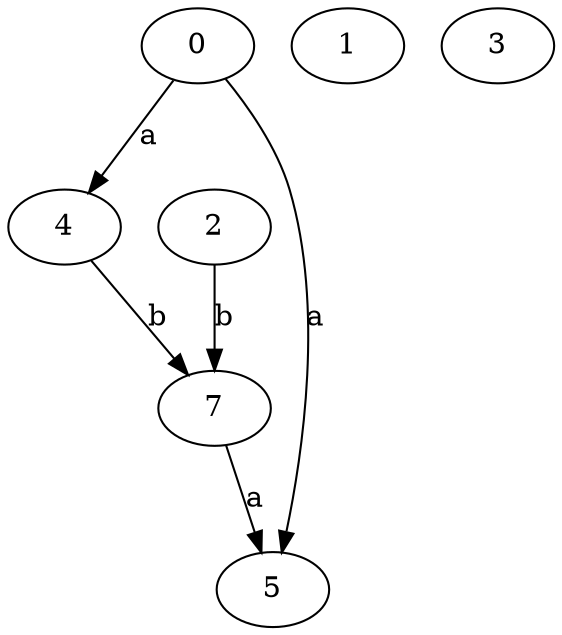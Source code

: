 strict digraph  {
4;
5;
0;
1;
7;
2;
3;
4 -> 7  [label=b];
0 -> 4  [label=a];
0 -> 5  [label=a];
7 -> 5  [label=a];
2 -> 7  [label=b];
}
